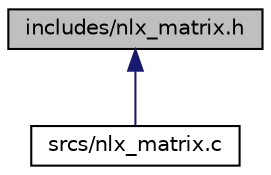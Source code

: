 digraph "includes/nlx_matrix.h"
{
 // LATEX_PDF_SIZE
  edge [fontname="Helvetica",fontsize="10",labelfontname="Helvetica",labelfontsize="10"];
  node [fontname="Helvetica",fontsize="10",shape=record];
  Node1 [label="includes/nlx_matrix.h",height=0.2,width=0.4,color="black", fillcolor="grey75", style="filled", fontcolor="black",tooltip="Header file for the matrix module of the nlx library."];
  Node1 -> Node2 [dir="back",color="midnightblue",fontsize="10",style="solid",fontname="Helvetica"];
  Node2 [label="srcs/nlx_matrix.c",height=0.2,width=0.4,color="black", fillcolor="white", style="filled",URL="$nlx__matrix_8c.html",tooltip="file containing every function related to matrices in nlx"];
}
